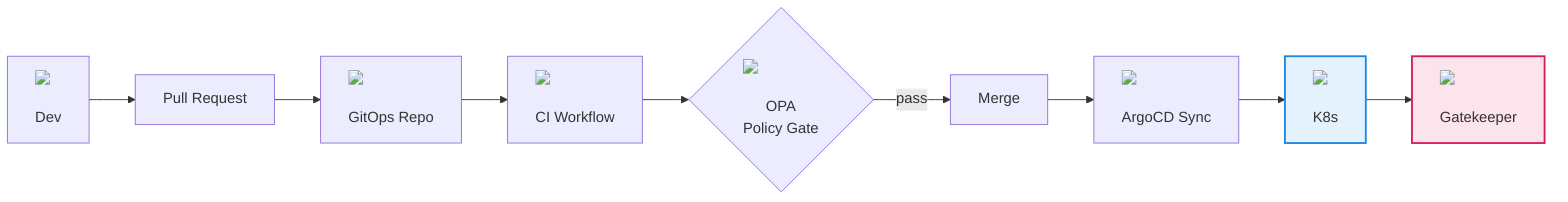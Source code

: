 flowchart LR
    classDef blue fill:#e3f2fd,stroke:#1e88e5,stroke-width:2px,radius:4px
    classDef pink fill:#fce4ec,stroke:#d81b60,stroke-width:2px,radius:4px

    dev["<img src='https://api.iconify.design/fa6-solid/user-gear.svg' width='26'><br/>Dev"]
    pr["Pull&nbsp;Request"]
    repo["<img src='https://api.iconify.design/octicon/repo.svg' width='28'><br/>GitOps&nbsp;Repo"]
    ci["<img src='https://api.iconify.design/logos/github-actions.svg' width='28'><br/>CI&nbsp;Workflow"]
    opa{"<img src='https://api.iconify.design/simple-icons/openpolicyagent.svg' width='24'><br/>OPA<br/>Policy&nbsp;Gate"}
    merge["Merge"]
    argo["<img src='https://api.iconify.design/simple-icons/argo.svg' width='24'><br/>ArgoCD&nbsp;Sync"]
    cluster["<img src='https://api.iconify.design/logos/kubernetes.svg' width='30'><br/>K8s"]:::blue
    gk["<img src='https://api.iconify.design/simple-icons/openpolicyagent.svg' width='24'><br/>Gatekeeper"]:::pink

    dev --> pr --> repo --> ci --> opa
    opa -- pass --> merge --> argo --> cluster --> gk